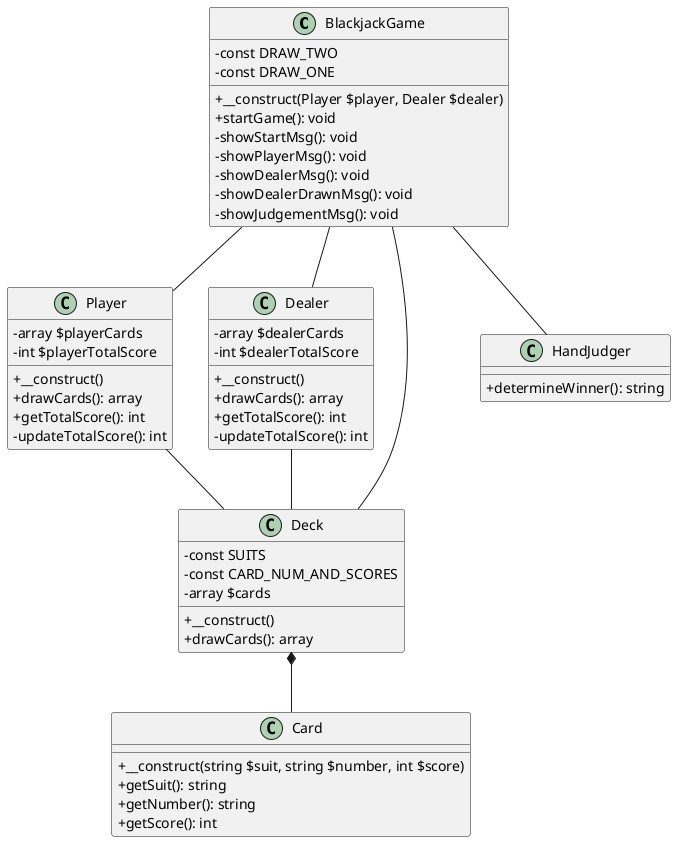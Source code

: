@startuml blackjack

BlackjackGame -- Player
BlackjackGame -- Dealer
BlackjackGame -- Deck
BlackjackGame -- HandJudger
Player -- Deck
Dealer -- Deck
Deck *-- Card

skinparam classAttributeIconSize 0

class BlackjackGame {
    -const DRAW_TWO
    -const DRAW_ONE
    +__construct(Player $player, Dealer $dealer)
    +startGame(): void
    -showStartMsg(): void
    -showPlayerMsg(): void
    -showDealerMsg(): void
    -showDealerDrawnMsg(): void
    -showJudgementMsg(): void
}

class Player {
    -array $playerCards
    -int $playerTotalScore
    +__construct()
    +drawCards(): array
    +getTotalScore(): int
    -updateTotalScore(): int
}

class Dealer {
    -array $dealerCards
    -int $dealerTotalScore
    +__construct()
    +drawCards(): array
    +getTotalScore(): int
    -updateTotalScore(): int
}

class Deck {
    -const SUITS
    -const CARD_NUM_AND_SCORES
    -array $cards
    +__construct()
    +drawCards(): array
}

class Card {
    +__construct(string $suit, string $number, int $score)
    +getSuit(): string
    +getNumber(): string
    +getScore(): int
}

class HandJudger {
    +determineWinner(): string
}

@enduml
